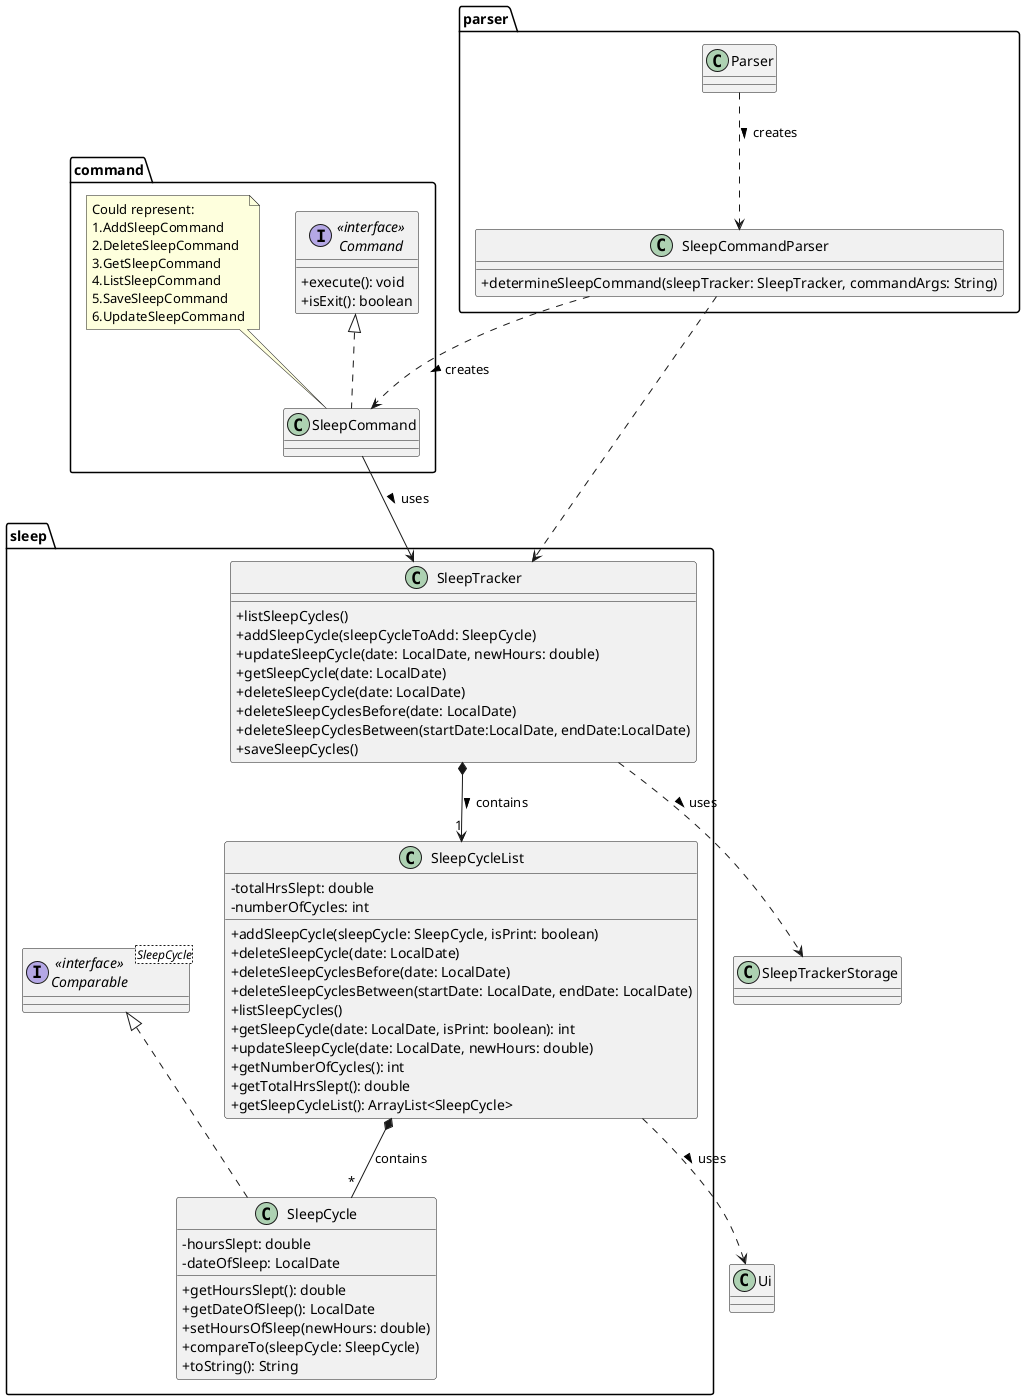 @startuml
'https://plantuml.com/sequence-diagram

skinparam classAttributeIconSize 0

package parser {
    class SleepCommandParser {

    +determineSleepCommand(sleepTracker: SleepTracker, commandArgs: String)
    }

    class Parser {
    }
}

package command {
    interface "<<interface>>\nCommand" as Command {
                + execute(): void
                + isExit(): boolean
    }

    class SleepCommand implements Command {
    }
    note top of SleepCommand: Could represent: \n1.AddSleepCommand \n2.DeleteSleepCommand \n3.GetSleepCommand \n4.ListSleepCommand \n5.SaveSleepCommand \n6.UpdateSleepCommand


}

package sleep {
    interface "<<interface>>\nComparable" as Comparable<SleepCycle> {
    }

    class SleepCycle implements Comparable {
        - hoursSlept: double
        - dateOfSleep: LocalDate

        + getHoursSlept(): double
        + getDateOfSleep(): LocalDate
        + setHoursOfSleep(newHours: double)
        + compareTo(sleepCycle: SleepCycle)
        +toString(): String
    }

    class SleepCycleList {
        - totalHrsSlept: double
        - numberOfCycles: int

        +addSleepCycle(sleepCycle: SleepCycle, isPrint: boolean)
        +deleteSleepCycle(date: LocalDate)
        +deleteSleepCyclesBefore(date: LocalDate)
        +deleteSleepCyclesBetween(startDate: LocalDate, endDate: LocalDate)
        +listSleepCycles()
        +getSleepCycle(date: LocalDate, isPrint: boolean): int
        +updateSleepCycle(date: LocalDate, newHours: double)
        +getNumberOfCycles(): int
        +getTotalHrsSlept(): double
        +getSleepCycleList(): ArrayList<SleepCycle>

    }

    class SleepTracker {
        +listSleepCycles()
        +addSleepCycle(sleepCycleToAdd: SleepCycle)
        +updateSleepCycle(date: LocalDate, newHours: double)
        +getSleepCycle(date: LocalDate)
        +deleteSleepCycle(date: LocalDate)
        +deleteSleepCyclesBefore(date: LocalDate)
        +deleteSleepCyclesBetween(startDate:LocalDate, endDate:LocalDate)
        +saveSleepCycles()
    }
}


class SleepTrackerStorage {
}

class Ui {
}

Parser ..> SleepCommandParser: creates >

SleepCommandParser .DOWN.> SleepCommand : creates >
SleepCommandParser ..> SleepTracker

SleepCommand --> SleepTracker : uses >


SleepCycleList ..> Ui : uses >
SleepTracker *--> "1" SleepCycleList: contains >
SleepTracker ..> SleepTrackerStorage : uses >

SleepCycleList *-- "*" SleepCycle : contains

@enduml